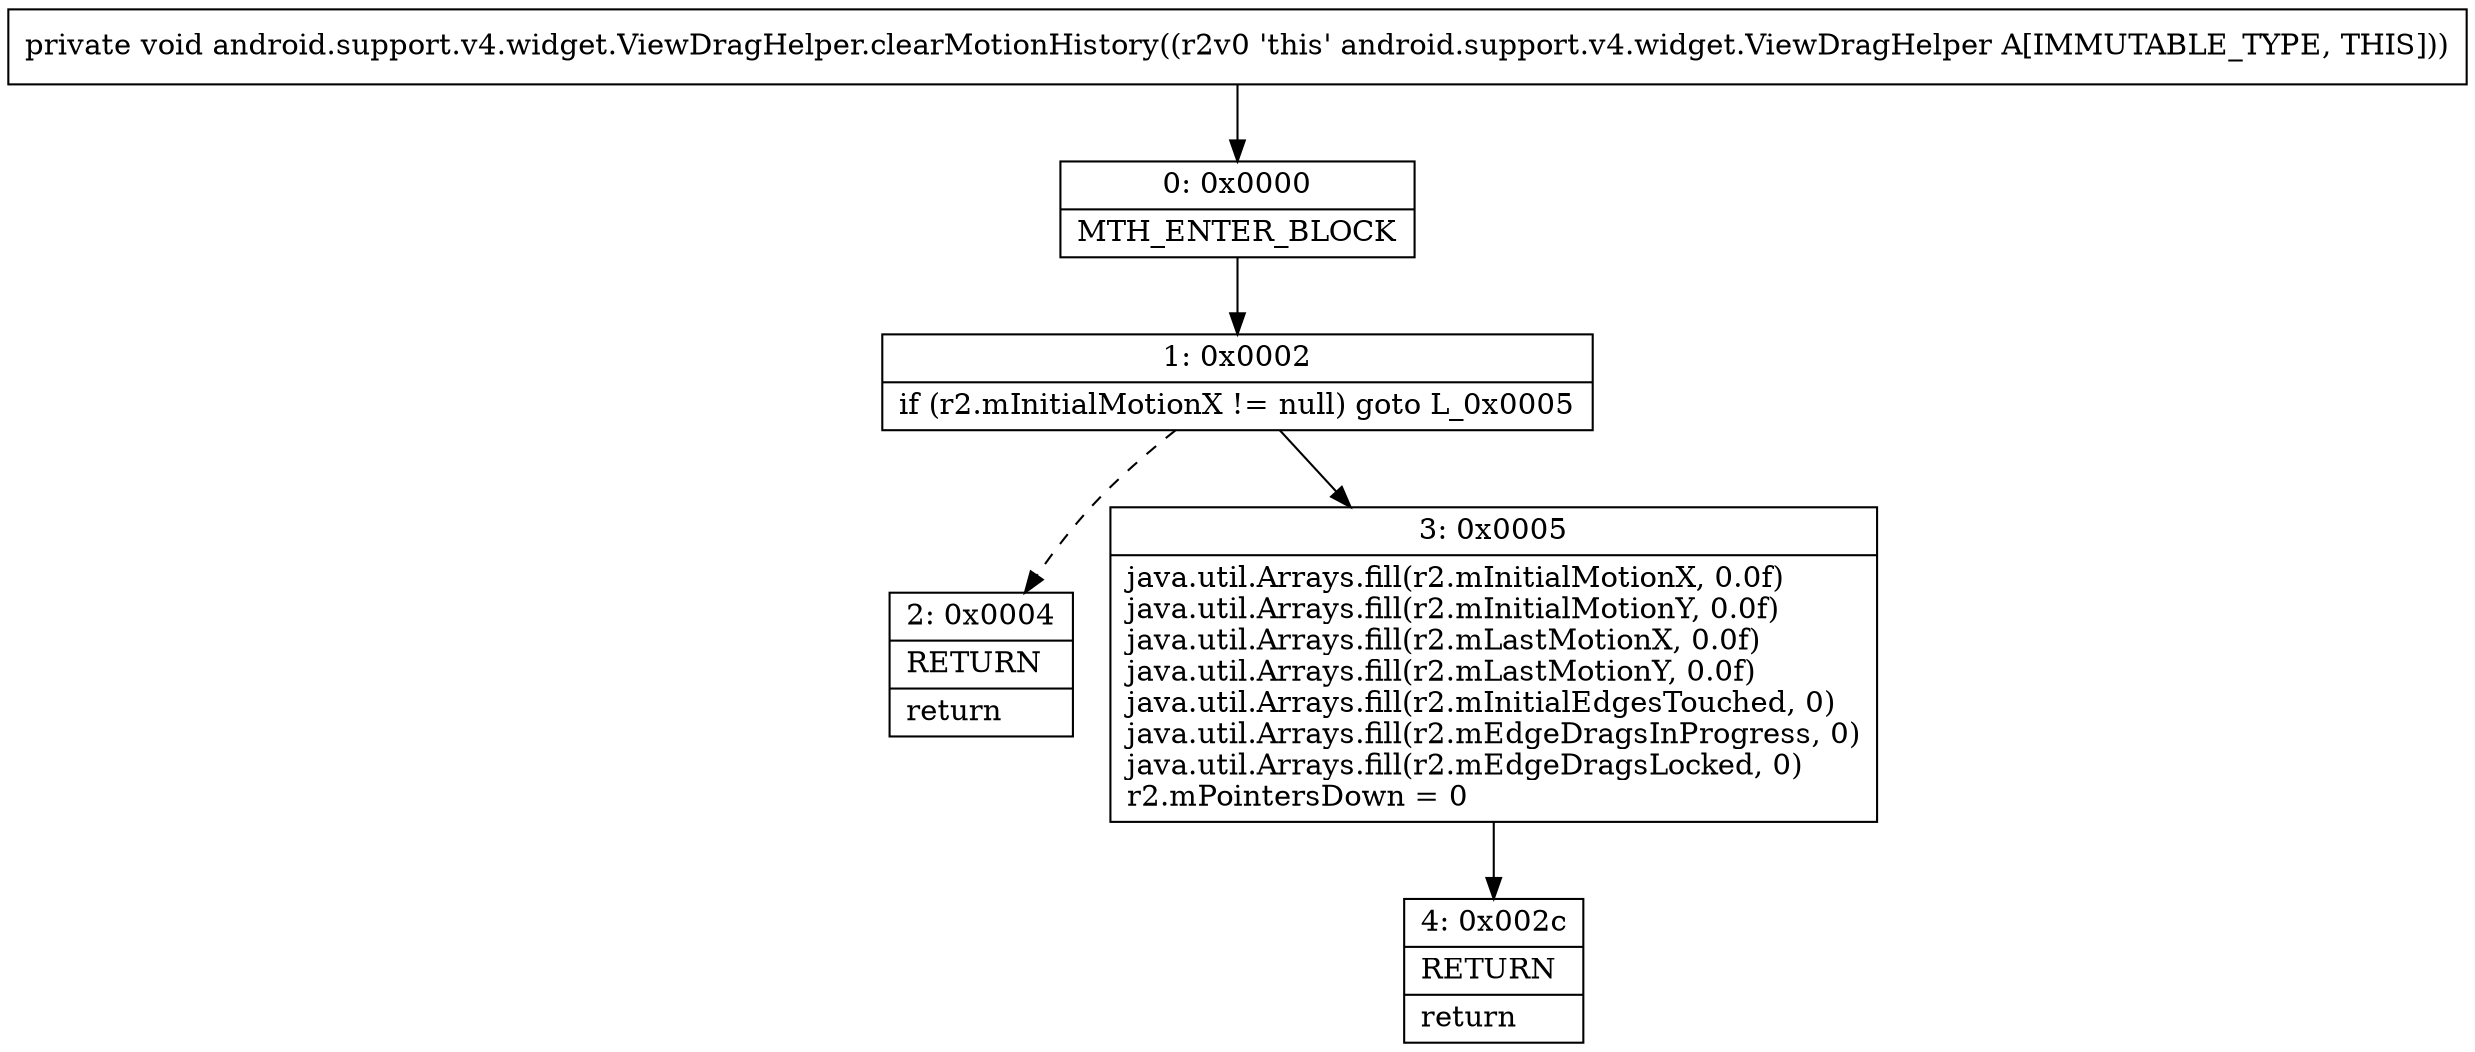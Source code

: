 digraph "CFG forandroid.support.v4.widget.ViewDragHelper.clearMotionHistory()V" {
Node_0 [shape=record,label="{0\:\ 0x0000|MTH_ENTER_BLOCK\l}"];
Node_1 [shape=record,label="{1\:\ 0x0002|if (r2.mInitialMotionX != null) goto L_0x0005\l}"];
Node_2 [shape=record,label="{2\:\ 0x0004|RETURN\l|return\l}"];
Node_3 [shape=record,label="{3\:\ 0x0005|java.util.Arrays.fill(r2.mInitialMotionX, 0.0f)\ljava.util.Arrays.fill(r2.mInitialMotionY, 0.0f)\ljava.util.Arrays.fill(r2.mLastMotionX, 0.0f)\ljava.util.Arrays.fill(r2.mLastMotionY, 0.0f)\ljava.util.Arrays.fill(r2.mInitialEdgesTouched, 0)\ljava.util.Arrays.fill(r2.mEdgeDragsInProgress, 0)\ljava.util.Arrays.fill(r2.mEdgeDragsLocked, 0)\lr2.mPointersDown = 0\l}"];
Node_4 [shape=record,label="{4\:\ 0x002c|RETURN\l|return\l}"];
MethodNode[shape=record,label="{private void android.support.v4.widget.ViewDragHelper.clearMotionHistory((r2v0 'this' android.support.v4.widget.ViewDragHelper A[IMMUTABLE_TYPE, THIS])) }"];
MethodNode -> Node_0;
Node_0 -> Node_1;
Node_1 -> Node_2[style=dashed];
Node_1 -> Node_3;
Node_3 -> Node_4;
}

